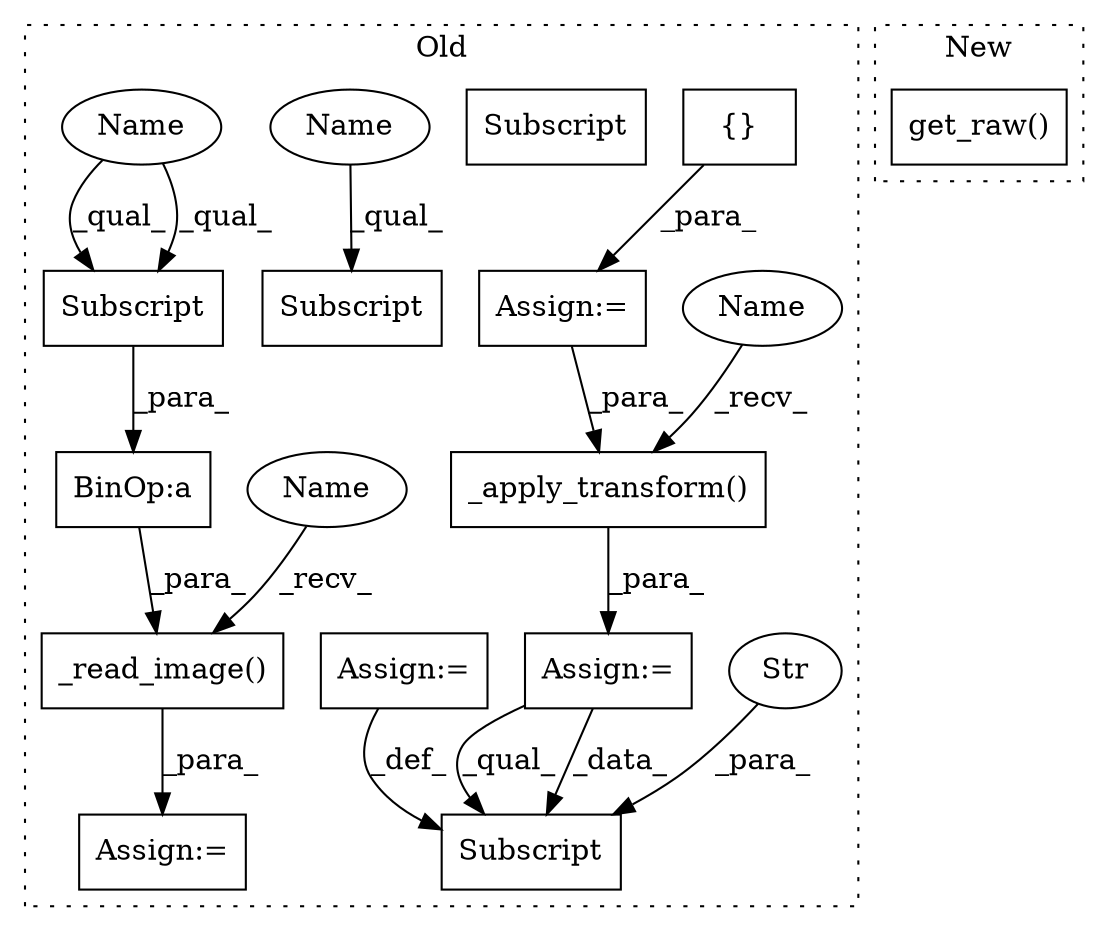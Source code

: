 digraph G {
subgraph cluster0 {
1 [label="{}" a="95" s="3462,3491" l="1,1" shape="box"];
3 [label="_apply_transform()" a="75" s="3510,3552" l="22,1" shape="box"];
4 [label="_read_image()" a="75" s="3390,3443" l="17,1" shape="box"];
5 [label="BinOp:a" a="82" s="3416" l="3" shape="box"];
6 [label="Subscript" a="63" s="3419,0" l="24,0" shape="box"];
7 [label="Assign:=" a="68" s="3459" l="3" shape="box"];
8 [label="Assign:=" a="68" s="3387" l="3" shape="box"];
9 [label="Subscript" a="63" s="3964,0" l="16,0" shape="box"];
10 [label="Str" a="66" s="3971" l="8" shape="ellipse"];
11 [label="Subscript" a="63" s="3855,0" l="26,0" shape="box"];
12 [label="Assign:=" a="68" s="3507" l="3" shape="box"];
13 [label="Assign:=" a="68" s="3980" l="3" shape="box"];
14 [label="Name" a="87" s="3419" l="6" shape="ellipse"];
15 [label="Name" a="87" s="3855" l="6" shape="ellipse"];
16 [label="Subscript" a="63" s="3419,0" l="24,0" shape="box"];
17 [label="Name" a="87" s="3510" l="4" shape="ellipse"];
18 [label="Name" a="87" s="3390" l="4" shape="ellipse"];
label = "Old";
style="dotted";
}
subgraph cluster1 {
2 [label="get_raw()" a="75" s="4198,4214" l="13,1" shape="box"];
label = "New";
style="dotted";
}
1 -> 7 [label="_para_"];
3 -> 12 [label="_para_"];
4 -> 8 [label="_para_"];
5 -> 4 [label="_para_"];
7 -> 3 [label="_para_"];
10 -> 9 [label="_para_"];
12 -> 9 [label="_qual_"];
12 -> 9 [label="_data_"];
13 -> 9 [label="_def_"];
14 -> 16 [label="_qual_"];
14 -> 16 [label="_qual_"];
15 -> 11 [label="_qual_"];
16 -> 5 [label="_para_"];
17 -> 3 [label="_recv_"];
18 -> 4 [label="_recv_"];
}
